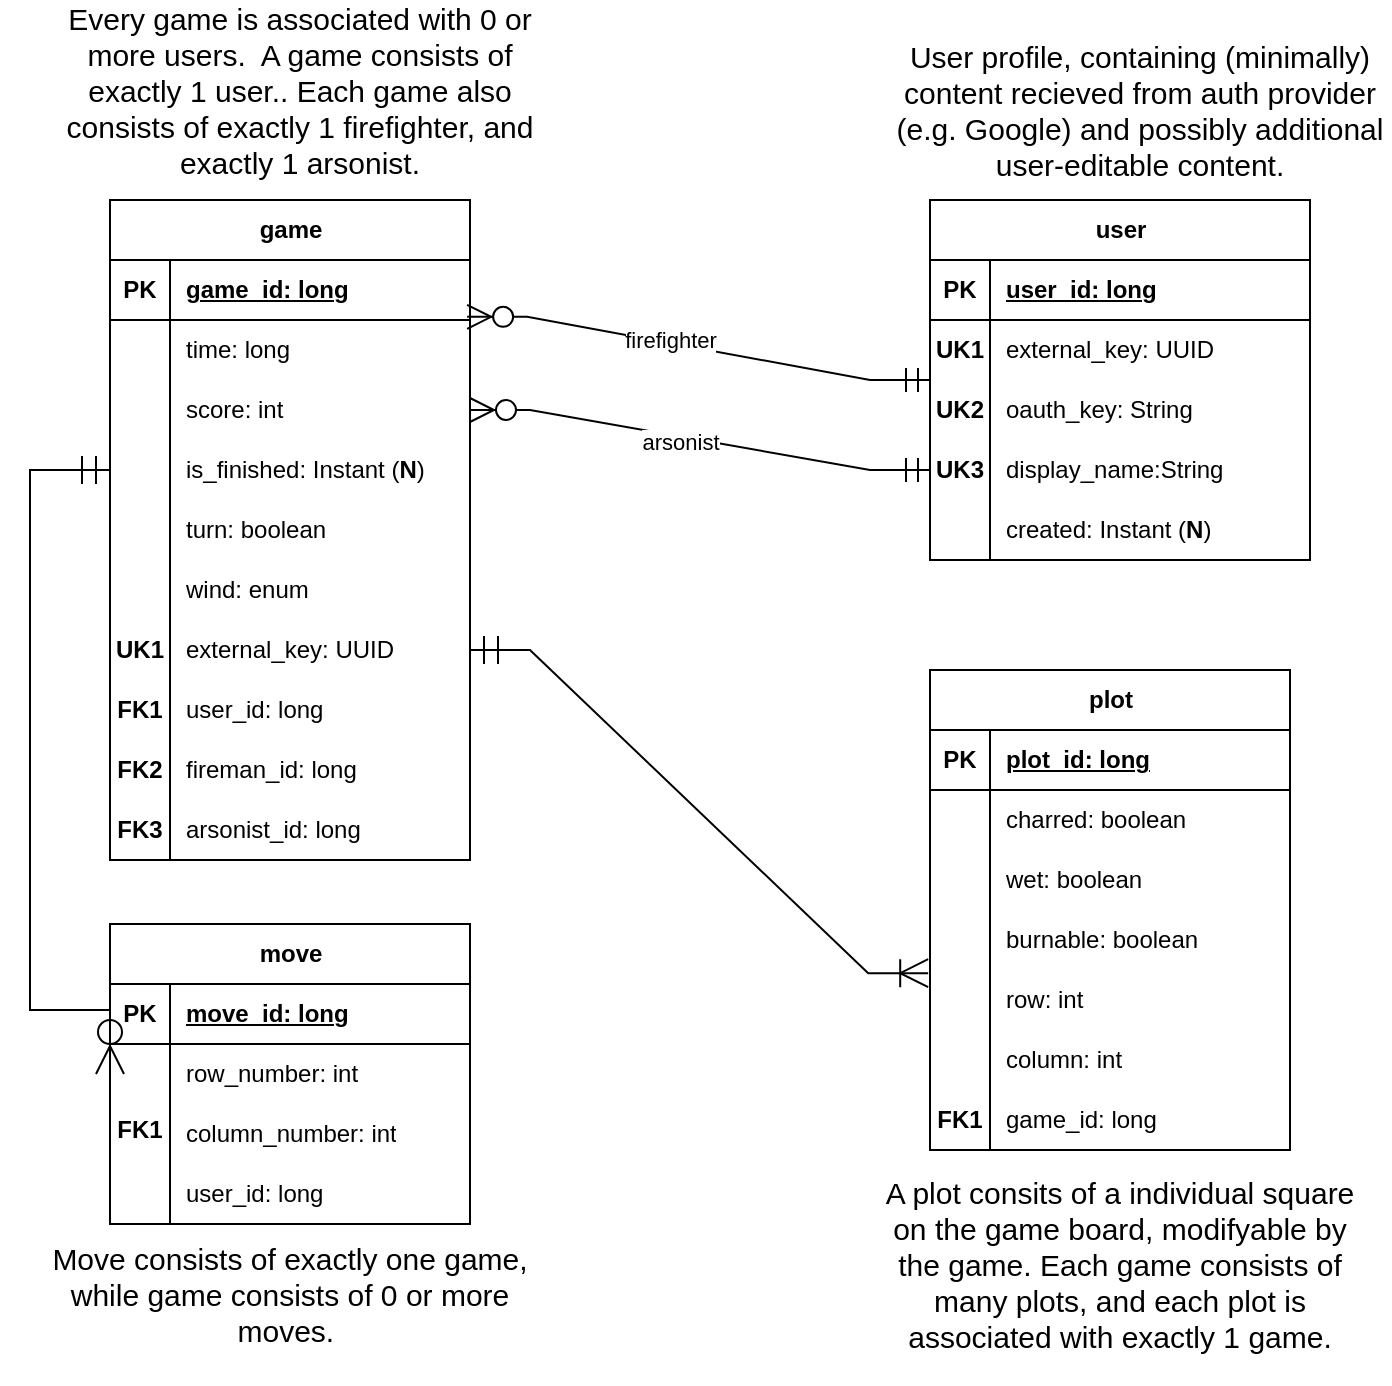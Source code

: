 <mxfile version="24.8.4">
  <diagram name="Page-1" id="kqW-jPgzg6UB6GhYUhrh">
    <mxGraphModel dx="1969" dy="908" grid="1" gridSize="10" guides="1" tooltips="1" connect="1" arrows="1" fold="1" page="1" pageScale="1" pageWidth="850" pageHeight="1100" math="0" shadow="0">
      <root>
        <mxCell id="0" />
        <mxCell id="1" parent="0" />
        <mxCell id="ICmYpXCP0wdrqG-ao1eW-7" value="" style="group" parent="1" vertex="1" connectable="0">
          <mxGeometry x="110" y="140" width="680" height="530" as="geometry" />
        </mxCell>
        <mxCell id="3EpHy4PcxDL805TF8nZh-1" value="user" style="shape=table;startSize=30;container=1;collapsible=1;childLayout=tableLayout;fixedRows=1;rowLines=0;fontStyle=1;align=center;resizeLast=1;html=1;" parent="ICmYpXCP0wdrqG-ao1eW-7" vertex="1">
          <mxGeometry x="450" width="190" height="180" as="geometry" />
        </mxCell>
        <mxCell id="3EpHy4PcxDL805TF8nZh-2" value="" style="shape=tableRow;horizontal=0;startSize=0;swimlaneHead=0;swimlaneBody=0;fillColor=none;collapsible=0;dropTarget=0;points=[[0,0.5],[1,0.5]];portConstraint=eastwest;top=0;left=0;right=0;bottom=1;" parent="3EpHy4PcxDL805TF8nZh-1" vertex="1">
          <mxGeometry y="30" width="190" height="30" as="geometry" />
        </mxCell>
        <mxCell id="3EpHy4PcxDL805TF8nZh-3" value="PK" style="shape=partialRectangle;connectable=0;fillColor=none;top=0;left=0;bottom=0;right=0;fontStyle=1;overflow=hidden;whiteSpace=wrap;html=1;" parent="3EpHy4PcxDL805TF8nZh-2" vertex="1">
          <mxGeometry width="30" height="30" as="geometry">
            <mxRectangle width="30" height="30" as="alternateBounds" />
          </mxGeometry>
        </mxCell>
        <mxCell id="3EpHy4PcxDL805TF8nZh-4" value="user_id: long" style="shape=partialRectangle;connectable=0;fillColor=none;top=0;left=0;bottom=0;right=0;align=left;spacingLeft=6;fontStyle=5;overflow=hidden;whiteSpace=wrap;html=1;" parent="3EpHy4PcxDL805TF8nZh-2" vertex="1">
          <mxGeometry x="30" width="160" height="30" as="geometry">
            <mxRectangle width="160" height="30" as="alternateBounds" />
          </mxGeometry>
        </mxCell>
        <mxCell id="3EpHy4PcxDL805TF8nZh-5" value="" style="shape=tableRow;horizontal=0;startSize=0;swimlaneHead=0;swimlaneBody=0;fillColor=none;collapsible=0;dropTarget=0;points=[[0,0.5],[1,0.5]];portConstraint=eastwest;top=0;left=0;right=0;bottom=0;" parent="3EpHy4PcxDL805TF8nZh-1" vertex="1">
          <mxGeometry y="60" width="190" height="30" as="geometry" />
        </mxCell>
        <mxCell id="3EpHy4PcxDL805TF8nZh-6" value="&lt;b&gt;UK1&lt;/b&gt;" style="shape=partialRectangle;connectable=0;fillColor=none;top=0;left=0;bottom=0;right=0;editable=1;overflow=hidden;whiteSpace=wrap;html=1;" parent="3EpHy4PcxDL805TF8nZh-5" vertex="1">
          <mxGeometry width="30" height="30" as="geometry">
            <mxRectangle width="30" height="30" as="alternateBounds" />
          </mxGeometry>
        </mxCell>
        <mxCell id="3EpHy4PcxDL805TF8nZh-7" value="external_key: UUID" style="shape=partialRectangle;connectable=0;fillColor=none;top=0;left=0;bottom=0;right=0;align=left;spacingLeft=6;overflow=hidden;whiteSpace=wrap;html=1;" parent="3EpHy4PcxDL805TF8nZh-5" vertex="1">
          <mxGeometry x="30" width="160" height="30" as="geometry">
            <mxRectangle width="160" height="30" as="alternateBounds" />
          </mxGeometry>
        </mxCell>
        <mxCell id="3EpHy4PcxDL805TF8nZh-8" value="" style="shape=tableRow;horizontal=0;startSize=0;swimlaneHead=0;swimlaneBody=0;fillColor=none;collapsible=0;dropTarget=0;points=[[0,0.5],[1,0.5]];portConstraint=eastwest;top=0;left=0;right=0;bottom=0;" parent="3EpHy4PcxDL805TF8nZh-1" vertex="1">
          <mxGeometry y="90" width="190" height="30" as="geometry" />
        </mxCell>
        <mxCell id="3EpHy4PcxDL805TF8nZh-9" value="&lt;b&gt;UK2&lt;/b&gt;" style="shape=partialRectangle;connectable=0;fillColor=none;top=0;left=0;bottom=0;right=0;editable=1;overflow=hidden;whiteSpace=wrap;html=1;" parent="3EpHy4PcxDL805TF8nZh-8" vertex="1">
          <mxGeometry width="30" height="30" as="geometry">
            <mxRectangle width="30" height="30" as="alternateBounds" />
          </mxGeometry>
        </mxCell>
        <mxCell id="3EpHy4PcxDL805TF8nZh-10" value="oauth_key: String" style="shape=partialRectangle;connectable=0;fillColor=none;top=0;left=0;bottom=0;right=0;align=left;spacingLeft=6;overflow=hidden;whiteSpace=wrap;html=1;" parent="3EpHy4PcxDL805TF8nZh-8" vertex="1">
          <mxGeometry x="30" width="160" height="30" as="geometry">
            <mxRectangle width="160" height="30" as="alternateBounds" />
          </mxGeometry>
        </mxCell>
        <mxCell id="3EpHy4PcxDL805TF8nZh-11" value="" style="shape=tableRow;horizontal=0;startSize=0;swimlaneHead=0;swimlaneBody=0;fillColor=none;collapsible=0;dropTarget=0;points=[[0,0.5],[1,0.5]];portConstraint=eastwest;top=0;left=0;right=0;bottom=0;" parent="3EpHy4PcxDL805TF8nZh-1" vertex="1">
          <mxGeometry y="120" width="190" height="30" as="geometry" />
        </mxCell>
        <mxCell id="3EpHy4PcxDL805TF8nZh-12" value="&lt;b&gt;UK3&lt;/b&gt;" style="shape=partialRectangle;connectable=0;fillColor=none;top=0;left=0;bottom=0;right=0;editable=1;overflow=hidden;whiteSpace=wrap;html=1;" parent="3EpHy4PcxDL805TF8nZh-11" vertex="1">
          <mxGeometry width="30" height="30" as="geometry">
            <mxRectangle width="30" height="30" as="alternateBounds" />
          </mxGeometry>
        </mxCell>
        <mxCell id="3EpHy4PcxDL805TF8nZh-13" value="display_name:String" style="shape=partialRectangle;connectable=0;fillColor=none;top=0;left=0;bottom=0;right=0;align=left;spacingLeft=6;overflow=hidden;whiteSpace=wrap;html=1;" parent="3EpHy4PcxDL805TF8nZh-11" vertex="1">
          <mxGeometry x="30" width="160" height="30" as="geometry">
            <mxRectangle width="160" height="30" as="alternateBounds" />
          </mxGeometry>
        </mxCell>
        <mxCell id="3EpHy4PcxDL805TF8nZh-14" value="" style="shape=tableRow;horizontal=0;startSize=0;swimlaneHead=0;swimlaneBody=0;fillColor=none;collapsible=0;dropTarget=0;points=[[0,0.5],[1,0.5]];portConstraint=eastwest;top=0;left=0;right=0;bottom=0;" parent="3EpHy4PcxDL805TF8nZh-1" vertex="1">
          <mxGeometry y="150" width="190" height="30" as="geometry" />
        </mxCell>
        <mxCell id="3EpHy4PcxDL805TF8nZh-15" value="" style="shape=partialRectangle;connectable=0;fillColor=none;top=0;left=0;bottom=0;right=0;editable=1;overflow=hidden;whiteSpace=wrap;html=1;" parent="3EpHy4PcxDL805TF8nZh-14" vertex="1">
          <mxGeometry width="30" height="30" as="geometry">
            <mxRectangle width="30" height="30" as="alternateBounds" />
          </mxGeometry>
        </mxCell>
        <mxCell id="3EpHy4PcxDL805TF8nZh-16" value="&lt;font style=&quot;font-size: 12px;&quot;&gt;created: Instant (&lt;b&gt;N&lt;/b&gt;)&lt;/font&gt;" style="shape=partialRectangle;connectable=0;fillColor=none;top=0;left=0;bottom=0;right=0;align=left;spacingLeft=6;overflow=hidden;whiteSpace=wrap;html=1;" parent="3EpHy4PcxDL805TF8nZh-14" vertex="1">
          <mxGeometry x="30" width="160" height="30" as="geometry">
            <mxRectangle width="160" height="30" as="alternateBounds" />
          </mxGeometry>
        </mxCell>
        <mxCell id="3EpHy4PcxDL805TF8nZh-17" value="game" style="shape=table;startSize=30;container=1;collapsible=1;childLayout=tableLayout;fixedRows=1;rowLines=0;fontStyle=1;align=center;resizeLast=1;html=1;" parent="ICmYpXCP0wdrqG-ao1eW-7" vertex="1">
          <mxGeometry x="40" width="180" height="330" as="geometry" />
        </mxCell>
        <mxCell id="3EpHy4PcxDL805TF8nZh-18" value="" style="shape=tableRow;horizontal=0;startSize=0;swimlaneHead=0;swimlaneBody=0;fillColor=none;collapsible=0;dropTarget=0;points=[[0,0.5],[1,0.5]];portConstraint=eastwest;top=0;left=0;right=0;bottom=1;" parent="3EpHy4PcxDL805TF8nZh-17" vertex="1">
          <mxGeometry y="30" width="180" height="30" as="geometry" />
        </mxCell>
        <mxCell id="3EpHy4PcxDL805TF8nZh-19" value="PK" style="shape=partialRectangle;connectable=0;fillColor=none;top=0;left=0;bottom=0;right=0;fontStyle=1;overflow=hidden;whiteSpace=wrap;html=1;" parent="3EpHy4PcxDL805TF8nZh-18" vertex="1">
          <mxGeometry width="30" height="30" as="geometry">
            <mxRectangle width="30" height="30" as="alternateBounds" />
          </mxGeometry>
        </mxCell>
        <mxCell id="3EpHy4PcxDL805TF8nZh-20" value="game_id: long" style="shape=partialRectangle;connectable=0;fillColor=none;top=0;left=0;bottom=0;right=0;align=left;spacingLeft=6;fontStyle=5;overflow=hidden;whiteSpace=wrap;html=1;" parent="3EpHy4PcxDL805TF8nZh-18" vertex="1">
          <mxGeometry x="30" width="150" height="30" as="geometry">
            <mxRectangle width="150" height="30" as="alternateBounds" />
          </mxGeometry>
        </mxCell>
        <mxCell id="3EpHy4PcxDL805TF8nZh-27" value="" style="shape=tableRow;horizontal=0;startSize=0;swimlaneHead=0;swimlaneBody=0;fillColor=none;collapsible=0;dropTarget=0;points=[[0,0.5],[1,0.5]];portConstraint=eastwest;top=0;left=0;right=0;bottom=0;" parent="3EpHy4PcxDL805TF8nZh-17" vertex="1">
          <mxGeometry y="60" width="180" height="30" as="geometry" />
        </mxCell>
        <mxCell id="3EpHy4PcxDL805TF8nZh-28" value="" style="shape=partialRectangle;connectable=0;fillColor=none;top=0;left=0;bottom=0;right=0;editable=1;overflow=hidden;whiteSpace=wrap;html=1;" parent="3EpHy4PcxDL805TF8nZh-27" vertex="1">
          <mxGeometry width="30" height="30" as="geometry">
            <mxRectangle width="30" height="30" as="alternateBounds" />
          </mxGeometry>
        </mxCell>
        <mxCell id="3EpHy4PcxDL805TF8nZh-29" value="time: long" style="shape=partialRectangle;connectable=0;fillColor=none;top=0;left=0;bottom=0;right=0;align=left;spacingLeft=6;overflow=hidden;whiteSpace=wrap;html=1;" parent="3EpHy4PcxDL805TF8nZh-27" vertex="1">
          <mxGeometry x="30" width="150" height="30" as="geometry">
            <mxRectangle width="150" height="30" as="alternateBounds" />
          </mxGeometry>
        </mxCell>
        <mxCell id="3EpHy4PcxDL805TF8nZh-56" value="" style="shape=tableRow;horizontal=0;startSize=0;swimlaneHead=0;swimlaneBody=0;fillColor=none;collapsible=0;dropTarget=0;points=[[0,0.5],[1,0.5]];portConstraint=eastwest;top=0;left=0;right=0;bottom=0;" parent="3EpHy4PcxDL805TF8nZh-17" vertex="1">
          <mxGeometry y="90" width="180" height="30" as="geometry" />
        </mxCell>
        <mxCell id="3EpHy4PcxDL805TF8nZh-57" value="" style="shape=partialRectangle;connectable=0;fillColor=none;top=0;left=0;bottom=0;right=0;editable=1;overflow=hidden;whiteSpace=wrap;html=1;" parent="3EpHy4PcxDL805TF8nZh-56" vertex="1">
          <mxGeometry width="30" height="30" as="geometry">
            <mxRectangle width="30" height="30" as="alternateBounds" />
          </mxGeometry>
        </mxCell>
        <mxCell id="3EpHy4PcxDL805TF8nZh-58" value="score: int" style="shape=partialRectangle;connectable=0;fillColor=none;top=0;left=0;bottom=0;right=0;align=left;spacingLeft=6;overflow=hidden;whiteSpace=wrap;html=1;" parent="3EpHy4PcxDL805TF8nZh-56" vertex="1">
          <mxGeometry x="30" width="150" height="30" as="geometry">
            <mxRectangle width="150" height="30" as="alternateBounds" />
          </mxGeometry>
        </mxCell>
        <mxCell id="3EpHy4PcxDL805TF8nZh-74" value="" style="shape=tableRow;horizontal=0;startSize=0;swimlaneHead=0;swimlaneBody=0;fillColor=none;collapsible=0;dropTarget=0;points=[[0,0.5],[1,0.5]];portConstraint=eastwest;top=0;left=0;right=0;bottom=0;" parent="3EpHy4PcxDL805TF8nZh-17" vertex="1">
          <mxGeometry y="120" width="180" height="30" as="geometry" />
        </mxCell>
        <mxCell id="3EpHy4PcxDL805TF8nZh-75" value="" style="shape=partialRectangle;connectable=0;fillColor=none;top=0;left=0;bottom=0;right=0;editable=1;overflow=hidden;whiteSpace=wrap;html=1;" parent="3EpHy4PcxDL805TF8nZh-74" vertex="1">
          <mxGeometry width="30" height="30" as="geometry">
            <mxRectangle width="30" height="30" as="alternateBounds" />
          </mxGeometry>
        </mxCell>
        <mxCell id="3EpHy4PcxDL805TF8nZh-76" value="is_finished: Instant (&lt;b&gt;N&lt;/b&gt;)" style="shape=partialRectangle;connectable=0;fillColor=none;top=0;left=0;bottom=0;right=0;align=left;spacingLeft=6;overflow=hidden;whiteSpace=wrap;html=1;" parent="3EpHy4PcxDL805TF8nZh-74" vertex="1">
          <mxGeometry x="30" width="150" height="30" as="geometry">
            <mxRectangle width="150" height="30" as="alternateBounds" />
          </mxGeometry>
        </mxCell>
        <mxCell id="3EpHy4PcxDL805TF8nZh-71" value="" style="shape=tableRow;horizontal=0;startSize=0;swimlaneHead=0;swimlaneBody=0;fillColor=none;collapsible=0;dropTarget=0;points=[[0,0.5],[1,0.5]];portConstraint=eastwest;top=0;left=0;right=0;bottom=0;" parent="3EpHy4PcxDL805TF8nZh-17" vertex="1">
          <mxGeometry y="150" width="180" height="30" as="geometry" />
        </mxCell>
        <mxCell id="3EpHy4PcxDL805TF8nZh-72" value="" style="shape=partialRectangle;connectable=0;fillColor=none;top=0;left=0;bottom=0;right=0;editable=1;overflow=hidden;whiteSpace=wrap;html=1;" parent="3EpHy4PcxDL805TF8nZh-71" vertex="1">
          <mxGeometry width="30" height="30" as="geometry">
            <mxRectangle width="30" height="30" as="alternateBounds" />
          </mxGeometry>
        </mxCell>
        <mxCell id="3EpHy4PcxDL805TF8nZh-73" value="turn: boolean" style="shape=partialRectangle;connectable=0;fillColor=none;top=0;left=0;bottom=0;right=0;align=left;spacingLeft=6;overflow=hidden;whiteSpace=wrap;html=1;" parent="3EpHy4PcxDL805TF8nZh-71" vertex="1">
          <mxGeometry x="30" width="150" height="30" as="geometry">
            <mxRectangle width="150" height="30" as="alternateBounds" />
          </mxGeometry>
        </mxCell>
        <mxCell id="edTf3KECxJTOy7dKaU8K-1" value="" style="shape=tableRow;horizontal=0;startSize=0;swimlaneHead=0;swimlaneBody=0;fillColor=none;collapsible=0;dropTarget=0;points=[[0,0.5],[1,0.5]];portConstraint=eastwest;top=0;left=0;right=0;bottom=0;" vertex="1" parent="3EpHy4PcxDL805TF8nZh-17">
          <mxGeometry y="180" width="180" height="30" as="geometry" />
        </mxCell>
        <mxCell id="edTf3KECxJTOy7dKaU8K-2" value="" style="shape=partialRectangle;connectable=0;fillColor=none;top=0;left=0;bottom=0;right=0;editable=1;overflow=hidden;whiteSpace=wrap;html=1;" vertex="1" parent="edTf3KECxJTOy7dKaU8K-1">
          <mxGeometry width="30" height="30" as="geometry">
            <mxRectangle width="30" height="30" as="alternateBounds" />
          </mxGeometry>
        </mxCell>
        <mxCell id="edTf3KECxJTOy7dKaU8K-3" value="wind: enum" style="shape=partialRectangle;connectable=0;fillColor=none;top=0;left=0;bottom=0;right=0;align=left;spacingLeft=6;overflow=hidden;whiteSpace=wrap;html=1;" vertex="1" parent="edTf3KECxJTOy7dKaU8K-1">
          <mxGeometry x="30" width="150" height="30" as="geometry">
            <mxRectangle width="150" height="30" as="alternateBounds" />
          </mxGeometry>
        </mxCell>
        <mxCell id="HKX_YVUkT_DCTSvQHUHG-23" value="" style="shape=tableRow;horizontal=0;startSize=0;swimlaneHead=0;swimlaneBody=0;fillColor=none;collapsible=0;dropTarget=0;points=[[0,0.5],[1,0.5]];portConstraint=eastwest;top=0;left=0;right=0;bottom=0;" parent="3EpHy4PcxDL805TF8nZh-17" vertex="1">
          <mxGeometry y="210" width="180" height="30" as="geometry" />
        </mxCell>
        <mxCell id="HKX_YVUkT_DCTSvQHUHG-24" value="&lt;b&gt;UK1&lt;/b&gt;" style="shape=partialRectangle;connectable=0;fillColor=none;top=0;left=0;bottom=0;right=0;editable=1;overflow=hidden;whiteSpace=wrap;html=1;" parent="HKX_YVUkT_DCTSvQHUHG-23" vertex="1">
          <mxGeometry width="30" height="30" as="geometry">
            <mxRectangle width="30" height="30" as="alternateBounds" />
          </mxGeometry>
        </mxCell>
        <mxCell id="HKX_YVUkT_DCTSvQHUHG-25" value="external_key: UUID" style="shape=partialRectangle;connectable=0;fillColor=none;top=0;left=0;bottom=0;right=0;align=left;spacingLeft=6;overflow=hidden;whiteSpace=wrap;html=1;" parent="HKX_YVUkT_DCTSvQHUHG-23" vertex="1">
          <mxGeometry x="30" width="150" height="30" as="geometry">
            <mxRectangle width="150" height="30" as="alternateBounds" />
          </mxGeometry>
        </mxCell>
        <mxCell id="3EpHy4PcxDL805TF8nZh-62" value="" style="shape=tableRow;horizontal=0;startSize=0;swimlaneHead=0;swimlaneBody=0;fillColor=none;collapsible=0;dropTarget=0;points=[[0,0.5],[1,0.5]];portConstraint=eastwest;top=0;left=0;right=0;bottom=0;" parent="3EpHy4PcxDL805TF8nZh-17" vertex="1">
          <mxGeometry y="240" width="180" height="30" as="geometry" />
        </mxCell>
        <mxCell id="3EpHy4PcxDL805TF8nZh-63" value="&lt;b&gt;FK1&lt;/b&gt;" style="shape=partialRectangle;connectable=0;fillColor=none;top=0;left=0;bottom=0;right=0;editable=1;overflow=hidden;whiteSpace=wrap;html=1;" parent="3EpHy4PcxDL805TF8nZh-62" vertex="1">
          <mxGeometry width="30" height="30" as="geometry">
            <mxRectangle width="30" height="30" as="alternateBounds" />
          </mxGeometry>
        </mxCell>
        <mxCell id="3EpHy4PcxDL805TF8nZh-64" value="user_id: long" style="shape=partialRectangle;connectable=0;fillColor=none;top=0;left=0;bottom=0;right=0;align=left;spacingLeft=6;overflow=hidden;whiteSpace=wrap;html=1;" parent="3EpHy4PcxDL805TF8nZh-62" vertex="1">
          <mxGeometry x="30" width="150" height="30" as="geometry">
            <mxRectangle width="150" height="30" as="alternateBounds" />
          </mxGeometry>
        </mxCell>
        <mxCell id="3EpHy4PcxDL805TF8nZh-21" value="" style="shape=tableRow;horizontal=0;startSize=0;swimlaneHead=0;swimlaneBody=0;fillColor=none;collapsible=0;dropTarget=0;points=[[0,0.5],[1,0.5]];portConstraint=eastwest;top=0;left=0;right=0;bottom=0;" parent="3EpHy4PcxDL805TF8nZh-17" vertex="1">
          <mxGeometry y="270" width="180" height="30" as="geometry" />
        </mxCell>
        <mxCell id="3EpHy4PcxDL805TF8nZh-22" value="&lt;b&gt;FK2&lt;/b&gt;" style="shape=partialRectangle;connectable=0;fillColor=none;top=0;left=0;bottom=0;right=0;editable=1;overflow=hidden;whiteSpace=wrap;html=1;" parent="3EpHy4PcxDL805TF8nZh-21" vertex="1">
          <mxGeometry width="30" height="30" as="geometry">
            <mxRectangle width="30" height="30" as="alternateBounds" />
          </mxGeometry>
        </mxCell>
        <mxCell id="3EpHy4PcxDL805TF8nZh-23" value="fireman_id: long" style="shape=partialRectangle;connectable=0;fillColor=none;top=0;left=0;bottom=0;right=0;align=left;spacingLeft=6;overflow=hidden;whiteSpace=wrap;html=1;" parent="3EpHy4PcxDL805TF8nZh-21" vertex="1">
          <mxGeometry x="30" width="150" height="30" as="geometry">
            <mxRectangle width="150" height="30" as="alternateBounds" />
          </mxGeometry>
        </mxCell>
        <mxCell id="3EpHy4PcxDL805TF8nZh-24" value="" style="shape=tableRow;horizontal=0;startSize=0;swimlaneHead=0;swimlaneBody=0;fillColor=none;collapsible=0;dropTarget=0;points=[[0,0.5],[1,0.5]];portConstraint=eastwest;top=0;left=0;right=0;bottom=0;" parent="3EpHy4PcxDL805TF8nZh-17" vertex="1">
          <mxGeometry y="300" width="180" height="30" as="geometry" />
        </mxCell>
        <mxCell id="3EpHy4PcxDL805TF8nZh-25" value="&lt;b&gt;FK3&lt;/b&gt;" style="shape=partialRectangle;connectable=0;fillColor=none;top=0;left=0;bottom=0;right=0;editable=1;overflow=hidden;whiteSpace=wrap;html=1;" parent="3EpHy4PcxDL805TF8nZh-24" vertex="1">
          <mxGeometry width="30" height="30" as="geometry">
            <mxRectangle width="30" height="30" as="alternateBounds" />
          </mxGeometry>
        </mxCell>
        <mxCell id="3EpHy4PcxDL805TF8nZh-26" value="arsonist_id: long" style="shape=partialRectangle;connectable=0;fillColor=none;top=0;left=0;bottom=0;right=0;align=left;spacingLeft=6;overflow=hidden;whiteSpace=wrap;html=1;" parent="3EpHy4PcxDL805TF8nZh-24" vertex="1">
          <mxGeometry x="30" width="150" height="30" as="geometry">
            <mxRectangle width="150" height="30" as="alternateBounds" />
          </mxGeometry>
        </mxCell>
        <mxCell id="3EpHy4PcxDL805TF8nZh-30" value="plot" style="shape=table;startSize=30;container=1;collapsible=1;childLayout=tableLayout;fixedRows=1;rowLines=0;fontStyle=1;align=center;resizeLast=1;html=1;" parent="ICmYpXCP0wdrqG-ao1eW-7" vertex="1">
          <mxGeometry x="450" y="235" width="180" height="240" as="geometry" />
        </mxCell>
        <mxCell id="3EpHy4PcxDL805TF8nZh-31" value="" style="shape=tableRow;horizontal=0;startSize=0;swimlaneHead=0;swimlaneBody=0;fillColor=none;collapsible=0;dropTarget=0;points=[[0,0.5],[1,0.5]];portConstraint=eastwest;top=0;left=0;right=0;bottom=1;" parent="3EpHy4PcxDL805TF8nZh-30" vertex="1">
          <mxGeometry y="30" width="180" height="30" as="geometry" />
        </mxCell>
        <mxCell id="3EpHy4PcxDL805TF8nZh-32" value="PK" style="shape=partialRectangle;connectable=0;fillColor=none;top=0;left=0;bottom=0;right=0;fontStyle=1;overflow=hidden;whiteSpace=wrap;html=1;" parent="3EpHy4PcxDL805TF8nZh-31" vertex="1">
          <mxGeometry width="30" height="30" as="geometry">
            <mxRectangle width="30" height="30" as="alternateBounds" />
          </mxGeometry>
        </mxCell>
        <mxCell id="3EpHy4PcxDL805TF8nZh-33" value="plot_id: long" style="shape=partialRectangle;connectable=0;fillColor=none;top=0;left=0;bottom=0;right=0;align=left;spacingLeft=6;fontStyle=5;overflow=hidden;whiteSpace=wrap;html=1;" parent="3EpHy4PcxDL805TF8nZh-31" vertex="1">
          <mxGeometry x="30" width="150" height="30" as="geometry">
            <mxRectangle width="150" height="30" as="alternateBounds" />
          </mxGeometry>
        </mxCell>
        <mxCell id="3EpHy4PcxDL805TF8nZh-34" value="" style="shape=tableRow;horizontal=0;startSize=0;swimlaneHead=0;swimlaneBody=0;fillColor=none;collapsible=0;dropTarget=0;points=[[0,0.5],[1,0.5]];portConstraint=eastwest;top=0;left=0;right=0;bottom=0;" parent="3EpHy4PcxDL805TF8nZh-30" vertex="1">
          <mxGeometry y="60" width="180" height="30" as="geometry" />
        </mxCell>
        <mxCell id="3EpHy4PcxDL805TF8nZh-35" value="" style="shape=partialRectangle;connectable=0;fillColor=none;top=0;left=0;bottom=0;right=0;editable=1;overflow=hidden;whiteSpace=wrap;html=1;" parent="3EpHy4PcxDL805TF8nZh-34" vertex="1">
          <mxGeometry width="30" height="30" as="geometry">
            <mxRectangle width="30" height="30" as="alternateBounds" />
          </mxGeometry>
        </mxCell>
        <mxCell id="3EpHy4PcxDL805TF8nZh-36" value="charred: boolean" style="shape=partialRectangle;connectable=0;fillColor=none;top=0;left=0;bottom=0;right=0;align=left;spacingLeft=6;overflow=hidden;whiteSpace=wrap;html=1;" parent="3EpHy4PcxDL805TF8nZh-34" vertex="1">
          <mxGeometry x="30" width="150" height="30" as="geometry">
            <mxRectangle width="150" height="30" as="alternateBounds" />
          </mxGeometry>
        </mxCell>
        <mxCell id="3EpHy4PcxDL805TF8nZh-37" value="" style="shape=tableRow;horizontal=0;startSize=0;swimlaneHead=0;swimlaneBody=0;fillColor=none;collapsible=0;dropTarget=0;points=[[0,0.5],[1,0.5]];portConstraint=eastwest;top=0;left=0;right=0;bottom=0;" parent="3EpHy4PcxDL805TF8nZh-30" vertex="1">
          <mxGeometry y="90" width="180" height="30" as="geometry" />
        </mxCell>
        <mxCell id="3EpHy4PcxDL805TF8nZh-38" value="" style="shape=partialRectangle;connectable=0;fillColor=none;top=0;left=0;bottom=0;right=0;editable=1;overflow=hidden;whiteSpace=wrap;html=1;" parent="3EpHy4PcxDL805TF8nZh-37" vertex="1">
          <mxGeometry width="30" height="30" as="geometry">
            <mxRectangle width="30" height="30" as="alternateBounds" />
          </mxGeometry>
        </mxCell>
        <mxCell id="3EpHy4PcxDL805TF8nZh-39" value="wet: boolean" style="shape=partialRectangle;connectable=0;fillColor=none;top=0;left=0;bottom=0;right=0;align=left;spacingLeft=6;overflow=hidden;whiteSpace=wrap;html=1;" parent="3EpHy4PcxDL805TF8nZh-37" vertex="1">
          <mxGeometry x="30" width="150" height="30" as="geometry">
            <mxRectangle width="150" height="30" as="alternateBounds" />
          </mxGeometry>
        </mxCell>
        <mxCell id="3EpHy4PcxDL805TF8nZh-40" value="" style="shape=tableRow;horizontal=0;startSize=0;swimlaneHead=0;swimlaneBody=0;fillColor=none;collapsible=0;dropTarget=0;points=[[0,0.5],[1,0.5]];portConstraint=eastwest;top=0;left=0;right=0;bottom=0;" parent="3EpHy4PcxDL805TF8nZh-30" vertex="1">
          <mxGeometry y="120" width="180" height="30" as="geometry" />
        </mxCell>
        <mxCell id="3EpHy4PcxDL805TF8nZh-41" value="" style="shape=partialRectangle;connectable=0;fillColor=none;top=0;left=0;bottom=0;right=0;editable=1;overflow=hidden;whiteSpace=wrap;html=1;" parent="3EpHy4PcxDL805TF8nZh-40" vertex="1">
          <mxGeometry width="30" height="30" as="geometry">
            <mxRectangle width="30" height="30" as="alternateBounds" />
          </mxGeometry>
        </mxCell>
        <mxCell id="3EpHy4PcxDL805TF8nZh-42" value="burnable: boolean" style="shape=partialRectangle;connectable=0;fillColor=none;top=0;left=0;bottom=0;right=0;align=left;spacingLeft=6;overflow=hidden;whiteSpace=wrap;html=1;" parent="3EpHy4PcxDL805TF8nZh-40" vertex="1">
          <mxGeometry x="30" width="150" height="30" as="geometry">
            <mxRectangle width="150" height="30" as="alternateBounds" />
          </mxGeometry>
        </mxCell>
        <mxCell id="HKX_YVUkT_DCTSvQHUHG-4" value="" style="shape=tableRow;horizontal=0;startSize=0;swimlaneHead=0;swimlaneBody=0;fillColor=none;collapsible=0;dropTarget=0;points=[[0,0.5],[1,0.5]];portConstraint=eastwest;top=0;left=0;right=0;bottom=0;" parent="3EpHy4PcxDL805TF8nZh-30" vertex="1">
          <mxGeometry y="150" width="180" height="30" as="geometry" />
        </mxCell>
        <mxCell id="HKX_YVUkT_DCTSvQHUHG-5" value="" style="shape=partialRectangle;connectable=0;fillColor=none;top=0;left=0;bottom=0;right=0;editable=1;overflow=hidden;whiteSpace=wrap;html=1;" parent="HKX_YVUkT_DCTSvQHUHG-4" vertex="1">
          <mxGeometry width="30" height="30" as="geometry">
            <mxRectangle width="30" height="30" as="alternateBounds" />
          </mxGeometry>
        </mxCell>
        <mxCell id="HKX_YVUkT_DCTSvQHUHG-6" value="row: int" style="shape=partialRectangle;connectable=0;fillColor=none;top=0;left=0;bottom=0;right=0;align=left;spacingLeft=6;overflow=hidden;whiteSpace=wrap;html=1;" parent="HKX_YVUkT_DCTSvQHUHG-4" vertex="1">
          <mxGeometry x="30" width="150" height="30" as="geometry">
            <mxRectangle width="150" height="30" as="alternateBounds" />
          </mxGeometry>
        </mxCell>
        <mxCell id="HKX_YVUkT_DCTSvQHUHG-7" value="" style="shape=tableRow;horizontal=0;startSize=0;swimlaneHead=0;swimlaneBody=0;fillColor=none;collapsible=0;dropTarget=0;points=[[0,0.5],[1,0.5]];portConstraint=eastwest;top=0;left=0;right=0;bottom=0;" parent="3EpHy4PcxDL805TF8nZh-30" vertex="1">
          <mxGeometry y="180" width="180" height="30" as="geometry" />
        </mxCell>
        <mxCell id="HKX_YVUkT_DCTSvQHUHG-8" value="" style="shape=partialRectangle;connectable=0;fillColor=none;top=0;left=0;bottom=0;right=0;editable=1;overflow=hidden;whiteSpace=wrap;html=1;" parent="HKX_YVUkT_DCTSvQHUHG-7" vertex="1">
          <mxGeometry width="30" height="30" as="geometry">
            <mxRectangle width="30" height="30" as="alternateBounds" />
          </mxGeometry>
        </mxCell>
        <mxCell id="HKX_YVUkT_DCTSvQHUHG-9" value="column: int" style="shape=partialRectangle;connectable=0;fillColor=none;top=0;left=0;bottom=0;right=0;align=left;spacingLeft=6;overflow=hidden;whiteSpace=wrap;html=1;" parent="HKX_YVUkT_DCTSvQHUHG-7" vertex="1">
          <mxGeometry x="30" width="150" height="30" as="geometry">
            <mxRectangle width="150" height="30" as="alternateBounds" />
          </mxGeometry>
        </mxCell>
        <mxCell id="HKX_YVUkT_DCTSvQHUHG-30" value="" style="shape=tableRow;horizontal=0;startSize=0;swimlaneHead=0;swimlaneBody=0;fillColor=none;collapsible=0;dropTarget=0;points=[[0,0.5],[1,0.5]];portConstraint=eastwest;top=0;left=0;right=0;bottom=0;" parent="3EpHy4PcxDL805TF8nZh-30" vertex="1">
          <mxGeometry y="210" width="180" height="30" as="geometry" />
        </mxCell>
        <mxCell id="HKX_YVUkT_DCTSvQHUHG-31" value="&lt;b&gt;FK1&lt;/b&gt;" style="shape=partialRectangle;connectable=0;fillColor=none;top=0;left=0;bottom=0;right=0;editable=1;overflow=hidden;whiteSpace=wrap;html=1;" parent="HKX_YVUkT_DCTSvQHUHG-30" vertex="1">
          <mxGeometry width="30" height="30" as="geometry">
            <mxRectangle width="30" height="30" as="alternateBounds" />
          </mxGeometry>
        </mxCell>
        <mxCell id="HKX_YVUkT_DCTSvQHUHG-32" value="game_id: long" style="shape=partialRectangle;connectable=0;fillColor=none;top=0;left=0;bottom=0;right=0;align=left;spacingLeft=6;overflow=hidden;whiteSpace=wrap;html=1;" parent="HKX_YVUkT_DCTSvQHUHG-30" vertex="1">
          <mxGeometry x="30" width="150" height="30" as="geometry">
            <mxRectangle width="150" height="30" as="alternateBounds" />
          </mxGeometry>
        </mxCell>
        <mxCell id="3EpHy4PcxDL805TF8nZh-43" value="move" style="shape=table;startSize=30;container=1;collapsible=1;childLayout=tableLayout;fixedRows=1;rowLines=0;fontStyle=1;align=center;resizeLast=1;html=1;" parent="ICmYpXCP0wdrqG-ao1eW-7" vertex="1">
          <mxGeometry x="40" y="362" width="180" height="150" as="geometry" />
        </mxCell>
        <mxCell id="3EpHy4PcxDL805TF8nZh-44" value="" style="shape=tableRow;horizontal=0;startSize=0;swimlaneHead=0;swimlaneBody=0;fillColor=none;collapsible=0;dropTarget=0;points=[[0,0.5],[1,0.5]];portConstraint=eastwest;top=0;left=0;right=0;bottom=1;" parent="3EpHy4PcxDL805TF8nZh-43" vertex="1">
          <mxGeometry y="30" width="180" height="30" as="geometry" />
        </mxCell>
        <mxCell id="3EpHy4PcxDL805TF8nZh-45" value="PK" style="shape=partialRectangle;connectable=0;fillColor=none;top=0;left=0;bottom=0;right=0;fontStyle=1;overflow=hidden;whiteSpace=wrap;html=1;" parent="3EpHy4PcxDL805TF8nZh-44" vertex="1">
          <mxGeometry width="30" height="30" as="geometry">
            <mxRectangle width="30" height="30" as="alternateBounds" />
          </mxGeometry>
        </mxCell>
        <mxCell id="3EpHy4PcxDL805TF8nZh-46" value="move_id: long" style="shape=partialRectangle;connectable=0;fillColor=none;top=0;left=0;bottom=0;right=0;align=left;spacingLeft=6;fontStyle=5;overflow=hidden;whiteSpace=wrap;html=1;" parent="3EpHy4PcxDL805TF8nZh-44" vertex="1">
          <mxGeometry x="30" width="150" height="30" as="geometry">
            <mxRectangle width="150" height="30" as="alternateBounds" />
          </mxGeometry>
        </mxCell>
        <mxCell id="3EpHy4PcxDL805TF8nZh-50" value="" style="shape=tableRow;horizontal=0;startSize=0;swimlaneHead=0;swimlaneBody=0;fillColor=none;collapsible=0;dropTarget=0;points=[[0,0.5],[1,0.5]];portConstraint=eastwest;top=0;left=0;right=0;bottom=0;" parent="3EpHy4PcxDL805TF8nZh-43" vertex="1">
          <mxGeometry y="60" width="180" height="30" as="geometry" />
        </mxCell>
        <mxCell id="3EpHy4PcxDL805TF8nZh-51" value="" style="shape=partialRectangle;connectable=0;fillColor=none;top=0;left=0;bottom=0;right=0;editable=1;overflow=hidden;whiteSpace=wrap;html=1;" parent="3EpHy4PcxDL805TF8nZh-50" vertex="1">
          <mxGeometry width="30" height="30" as="geometry">
            <mxRectangle width="30" height="30" as="alternateBounds" />
          </mxGeometry>
        </mxCell>
        <mxCell id="3EpHy4PcxDL805TF8nZh-52" value="row_number: int" style="shape=partialRectangle;connectable=0;fillColor=none;top=0;left=0;bottom=0;right=0;align=left;spacingLeft=6;overflow=hidden;whiteSpace=wrap;html=1;" parent="3EpHy4PcxDL805TF8nZh-50" vertex="1">
          <mxGeometry x="30" width="150" height="30" as="geometry">
            <mxRectangle width="150" height="30" as="alternateBounds" />
          </mxGeometry>
        </mxCell>
        <mxCell id="3EpHy4PcxDL805TF8nZh-53" value="" style="shape=tableRow;horizontal=0;startSize=0;swimlaneHead=0;swimlaneBody=0;fillColor=none;collapsible=0;dropTarget=0;points=[[0,0.5],[1,0.5]];portConstraint=eastwest;top=0;left=0;right=0;bottom=0;" parent="3EpHy4PcxDL805TF8nZh-43" vertex="1">
          <mxGeometry y="90" width="180" height="30" as="geometry" />
        </mxCell>
        <mxCell id="3EpHy4PcxDL805TF8nZh-54" value="" style="shape=partialRectangle;connectable=0;fillColor=none;top=0;left=0;bottom=0;right=0;editable=1;overflow=hidden;whiteSpace=wrap;html=1;" parent="3EpHy4PcxDL805TF8nZh-53" vertex="1">
          <mxGeometry width="30" height="30" as="geometry">
            <mxRectangle width="30" height="30" as="alternateBounds" />
          </mxGeometry>
        </mxCell>
        <mxCell id="3EpHy4PcxDL805TF8nZh-55" value="column_number: int" style="shape=partialRectangle;connectable=0;fillColor=none;top=0;left=0;bottom=0;right=0;align=left;spacingLeft=6;overflow=hidden;whiteSpace=wrap;html=1;" parent="3EpHy4PcxDL805TF8nZh-53" vertex="1">
          <mxGeometry x="30" width="150" height="30" as="geometry">
            <mxRectangle width="150" height="30" as="alternateBounds" />
          </mxGeometry>
        </mxCell>
        <mxCell id="3EpHy4PcxDL805TF8nZh-47" value="" style="shape=tableRow;horizontal=0;startSize=0;swimlaneHead=0;swimlaneBody=0;fillColor=none;collapsible=0;dropTarget=0;points=[[0,0.5],[1,0.5]];portConstraint=eastwest;top=0;left=0;right=0;bottom=0;" parent="3EpHy4PcxDL805TF8nZh-43" vertex="1">
          <mxGeometry y="120" width="180" height="30" as="geometry" />
        </mxCell>
        <mxCell id="3EpHy4PcxDL805TF8nZh-48" value="" style="shape=partialRectangle;connectable=0;fillColor=none;top=0;left=0;bottom=0;right=0;editable=1;overflow=hidden;whiteSpace=wrap;html=1;" parent="3EpHy4PcxDL805TF8nZh-47" vertex="1">
          <mxGeometry width="30" height="30" as="geometry">
            <mxRectangle width="30" height="30" as="alternateBounds" />
          </mxGeometry>
        </mxCell>
        <mxCell id="3EpHy4PcxDL805TF8nZh-49" value="user_id: long" style="shape=partialRectangle;connectable=0;fillColor=none;top=0;left=0;bottom=0;right=0;align=left;spacingLeft=6;overflow=hidden;whiteSpace=wrap;html=1;" parent="3EpHy4PcxDL805TF8nZh-47" vertex="1">
          <mxGeometry x="30" width="150" height="30" as="geometry">
            <mxRectangle width="150" height="30" as="alternateBounds" />
          </mxGeometry>
        </mxCell>
        <mxCell id="HKX_YVUkT_DCTSvQHUHG-16" value="&lt;b&gt;FK1&lt;/b&gt;" style="shape=partialRectangle;connectable=0;fillColor=none;top=0;left=0;bottom=0;right=0;editable=1;overflow=hidden;whiteSpace=wrap;html=1;" parent="ICmYpXCP0wdrqG-ao1eW-7" vertex="1">
          <mxGeometry x="40" y="450" width="30" height="30" as="geometry">
            <mxRectangle width="30" height="30" as="alternateBounds" />
          </mxGeometry>
        </mxCell>
        <mxCell id="HKX_YVUkT_DCTSvQHUHG-27" value="" style="edgeStyle=entityRelationEdgeStyle;fontSize=12;html=1;endArrow=ERzeroToMany;startArrow=ERmandOne;rounded=0;entryX=1;entryY=0.5;entryDx=0;entryDy=0;exitX=0;exitY=0.5;exitDx=0;exitDy=0;endSize=10;startSize=10;" parent="ICmYpXCP0wdrqG-ao1eW-7" source="3EpHy4PcxDL805TF8nZh-11" target="3EpHy4PcxDL805TF8nZh-56" edge="1">
          <mxGeometry width="100" height="100" relative="1" as="geometry">
            <mxPoint x="230" y="420" as="sourcePoint" />
            <mxPoint x="330" y="320" as="targetPoint" />
          </mxGeometry>
        </mxCell>
        <mxCell id="ICmYpXCP0wdrqG-ao1eW-6" value="arsonist" style="edgeLabel;html=1;align=center;verticalAlign=middle;resizable=0;points=[];" parent="HKX_YVUkT_DCTSvQHUHG-27" vertex="1" connectable="0">
          <mxGeometry x="0.082" y="2" relative="1" as="geometry">
            <mxPoint as="offset" />
          </mxGeometry>
        </mxCell>
        <mxCell id="HKX_YVUkT_DCTSvQHUHG-28" value="" style="edgeStyle=orthogonalEdgeStyle;fontSize=12;html=1;endArrow=ERzeroToMany;rounded=0;entryX=0;entryY=0.5;entryDx=0;entryDy=0;exitX=0;exitY=0.5;exitDx=0;exitDy=0;endSize=12;startSize=12;startArrow=ERmandOne;startFill=0;endFill=0;" parent="ICmYpXCP0wdrqG-ao1eW-7" source="3EpHy4PcxDL805TF8nZh-74" target="3EpHy4PcxDL805TF8nZh-50" edge="1">
          <mxGeometry width="100" height="100" relative="1" as="geometry">
            <mxPoint x="230" y="350" as="sourcePoint" />
            <mxPoint x="330" y="250" as="targetPoint" />
            <Array as="points">
              <mxPoint y="135" />
              <mxPoint y="405" />
            </Array>
          </mxGeometry>
        </mxCell>
        <mxCell id="ICmYpXCP0wdrqG-ao1eW-3" value="" style="edgeStyle=entityRelationEdgeStyle;fontSize=12;html=1;endArrow=ERzeroToMany;startArrow=ERmandOne;rounded=0;entryX=0.992;entryY=-0.053;entryDx=0;entryDy=0;exitX=0;exitY=0;exitDx=0;exitDy=0;endSize=10;startSize=10;entryPerimeter=0;exitPerimeter=0;" parent="ICmYpXCP0wdrqG-ao1eW-7" source="3EpHy4PcxDL805TF8nZh-8" target="3EpHy4PcxDL805TF8nZh-27" edge="1">
          <mxGeometry width="100" height="100" relative="1" as="geometry">
            <mxPoint x="460" y="100" as="sourcePoint" />
            <mxPoint x="230" y="50" as="targetPoint" />
          </mxGeometry>
        </mxCell>
        <mxCell id="ICmYpXCP0wdrqG-ao1eW-4" value="firefighter" style="edgeLabel;html=1;align=center;verticalAlign=middle;resizable=0;points=[];" parent="ICmYpXCP0wdrqG-ao1eW-3" vertex="1" connectable="0">
          <mxGeometry x="0.126" y="-2" relative="1" as="geometry">
            <mxPoint as="offset" />
          </mxGeometry>
        </mxCell>
        <mxCell id="HKX_YVUkT_DCTSvQHUHG-29" value="" style="edgeStyle=entityRelationEdgeStyle;fontSize=12;html=1;endArrow=ERoneToMany;startArrow=ERmandOne;rounded=0;entryX=-0.005;entryY=0.053;entryDx=0;entryDy=0;exitX=1;exitY=0.5;exitDx=0;exitDy=0;endSize=12;startSize=12;entryPerimeter=0;" parent="ICmYpXCP0wdrqG-ao1eW-7" source="HKX_YVUkT_DCTSvQHUHG-23" target="HKX_YVUkT_DCTSvQHUHG-4" edge="1">
          <mxGeometry width="100" height="100" relative="1" as="geometry">
            <mxPoint x="230" y="380" as="sourcePoint" />
            <mxPoint x="330" y="280" as="targetPoint" />
          </mxGeometry>
        </mxCell>
        <mxCell id="ICmYpXCP0wdrqG-ao1eW-10" value="&lt;font style=&quot;font-size: 15px;&quot;&gt;User profile, containing (minimally) content recieved from auth provider (e.g. Google) and possibly additional user-editable content.&lt;/font&gt;" style="whiteSpace=wrap;html=1;fillColor=none;strokeColor=none;" parent="ICmYpXCP0wdrqG-ao1eW-7" vertex="1">
          <mxGeometry x="430" y="-90" width="250" height="90" as="geometry" />
        </mxCell>
        <mxCell id="ICmYpXCP0wdrqG-ao1eW-12" value="&lt;span style=&quot;font-size: 15px;&quot;&gt;Move consists of exactly one game, while game consists of 0 or more moves.&amp;nbsp;&lt;/span&gt;" style="whiteSpace=wrap;html=1;fillColor=none;strokeColor=none;" parent="ICmYpXCP0wdrqG-ao1eW-7" vertex="1">
          <mxGeometry x="5" y="502" width="250" height="90" as="geometry" />
        </mxCell>
        <mxCell id="ICmYpXCP0wdrqG-ao1eW-8" value="&lt;font style=&quot;font-size: 15px;&quot;&gt;Every game is associated with 0 or more users.&amp;nbsp; A game consists of exactly 1 user.. Each game also consists of exactly 1 firefighter, and exactly 1 arsonist.&lt;/font&gt;" style="whiteSpace=wrap;html=1;fillColor=none;strokeColor=none;" parent="1" vertex="1">
          <mxGeometry x="120" y="40" width="250" height="90" as="geometry" />
        </mxCell>
        <mxCell id="ICmYpXCP0wdrqG-ao1eW-11" value="&lt;span style=&quot;font-size: 15px;&quot;&gt;A plot consits of a individual square on the game board, modifyable by the game. Each game consists of many plots, and each plot is associated with exactly 1 game.&lt;/span&gt;" style="whiteSpace=wrap;html=1;fillColor=none;strokeColor=none;" parent="1" vertex="1">
          <mxGeometry x="530" y="627" width="250" height="90" as="geometry" />
        </mxCell>
      </root>
    </mxGraphModel>
  </diagram>
</mxfile>
